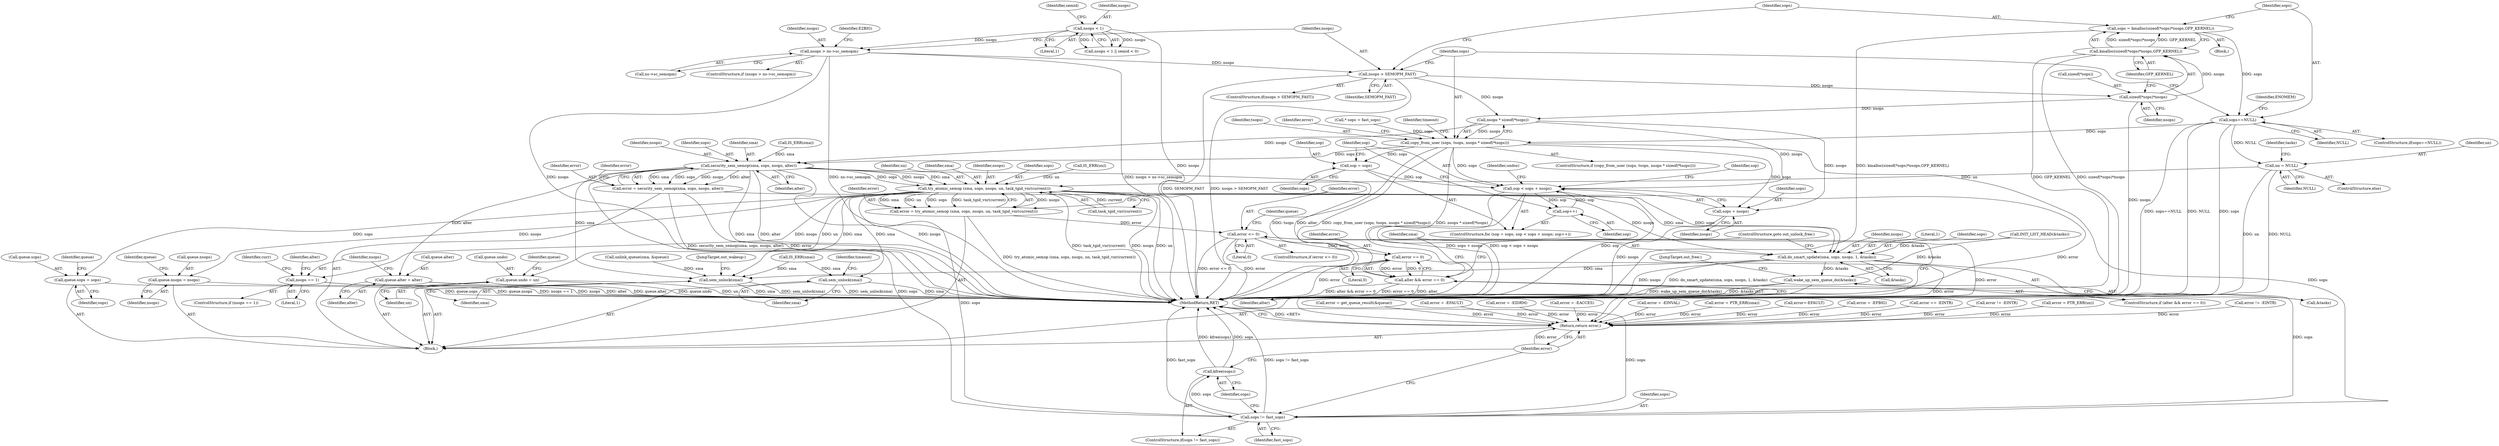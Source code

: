 digraph "0_linux_6062a8dc0517bce23e3c2f7d2fea5e22411269a3_0@API" {
"1000181" [label="(Call,sops = kmalloc(sizeof(*sops)*nsops,GFP_KERNEL))"];
"1000183" [label="(Call,kmalloc(sizeof(*sops)*nsops,GFP_KERNEL))"];
"1000184" [label="(Call,sizeof(*sops)*nsops)"];
"1000177" [label="(Call,nsops > SEMOPM_FAST)"];
"1000168" [label="(Call,nsops > ns->sc_semopm)"];
"1000158" [label="(Call,nsops < 1)"];
"1000191" [label="(Call,sops==NULL)"];
"1000198" [label="(Call,copy_from_user (sops, tsops, nsops * sizeof(*tsops)))"];
"1000263" [label="(Call,sop = sops)"];
"1000266" [label="(Call,sop < sops + nsops)"];
"1000271" [label="(Call,sop++)"];
"1000268" [label="(Call,sops + nsops)"];
"1000378" [label="(Call,security_sem_semop(sma, sops, nsops, alter))"];
"1000376" [label="(Call,error = security_sem_semop(sma, sops, nsops, alter))"];
"1000631" [label="(Return,return error;)"];
"1000415" [label="(Call,try_atomic_semop (sma, sops, nsops, un, task_tgid_vnr(current)))"];
"1000413" [label="(Call,error = try_atomic_semop (sma, sops, nsops, un, task_tgid_vnr(current)))"];
"1000423" [label="(Call,error <= 0)"];
"1000430" [label="(Call,error == 0)"];
"1000428" [label="(Call,alter && error == 0)"];
"1000433" [label="(Call,do_smart_update(sma, sops, nsops, 1, &tasks))"];
"1000618" [label="(Call,sem_unlock(sma))"];
"1000621" [label="(Call,wake_up_sem_queue_do(&tasks))"];
"1000626" [label="(Call,sops != fast_sops)"];
"1000629" [label="(Call,kfree(sops))"];
"1000441" [label="(Call,queue.sops = sops)"];
"1000446" [label="(Call,queue.nsops = nsops)"];
"1000451" [label="(Call,queue.undo = un)"];
"1000468" [label="(Call,nsops == 1)"];
"1000548" [label="(Call,sem_unlock(sma))"];
"1000462" [label="(Call,queue.alter = alter)"];
"1000321" [label="(Call,un = NULL)"];
"1000249" [label="(Call,error = -EINVAL)"];
"1000189" [label="(Identifier,GFP_KERNEL)"];
"1000265" [label="(Identifier,sops)"];
"1000326" [label="(Identifier,tasks)"];
"1000382" [label="(Identifier,alter)"];
"1000453" [label="(Identifier,queue)"];
"1000199" [label="(Identifier,sops)"];
"1000340" [label="(Call,error = PTR_ERR(sma))"];
"1000469" [label="(Identifier,nsops)"];
"1000197" [label="(ControlStructure,if (copy_from_user (sops, tsops, nsops * sizeof(*tsops))))"];
"1000180" [label="(Block,)"];
"1000551" [label="(Identifier,timeout)"];
"1000451" [label="(Call,queue.undo = un)"];
"1000622" [label="(Call,&tasks)"];
"1000207" [label="(Call,error=-EFAULT)"];
"1000628" [label="(Identifier,fast_sops)"];
"1000191" [label="(Call,sops==NULL)"];
"1000304" [label="(Identifier,undos)"];
"1000376" [label="(Call,error = security_sem_semop(sma, sops, nsops, alter))"];
"1000582" [label="(Call,IS_ERR(sma))"];
"1000176" [label="(ControlStructure,if(nsops > SEMOPM_FAST))"];
"1000345" [label="(Call,error = -EFBIG)"];
"1000128" [label="(Call,* sops = fast_sops)"];
"1000377" [label="(Identifier,error)"];
"1000470" [label="(Literal,1)"];
"1000175" [label="(Identifier,E2BIG)"];
"1000158" [label="(Call,nsops < 1)"];
"1000415" [label="(Call,try_atomic_semop (sma, sops, nsops, un, task_tgid_vnr(current)))"];
"1000271" [label="(Call,sop++)"];
"1000162" [label="(Identifier,semid)"];
"1000436" [label="(Identifier,nsops)"];
"1000632" [label="(Identifier,error)"];
"1000188" [label="(Identifier,nsops)"];
"1000433" [label="(Call,do_smart_update(sma, sops, nsops, 1, &tasks))"];
"1000418" [label="(Identifier,nsops)"];
"1000625" [label="(ControlStructure,if(sops != fast_sops))"];
"1000466" [label="(Identifier,alter)"];
"1000437" [label="(Literal,1)"];
"1000277" [label="(Identifier,sop)"];
"1000605" [label="(Call,error == -EINTR)"];
"1000620" [label="(JumpTarget,out_wakeup:)"];
"1000455" [label="(Identifier,un)"];
"1000182" [label="(Identifier,sops)"];
"1000179" [label="(Identifier,SEMOPM_FAST)"];
"1000435" [label="(Identifier,sops)"];
"1000587" [label="(Call,error != -EINTR)"];
"1000630" [label="(Identifier,sops)"];
"1000266" [label="(Call,sop < sops + nsops)"];
"1000413" [label="(Call,error = try_atomic_semop (sma, sops, nsops, un, task_tgid_vnr(current)))"];
"1000178" [label="(Identifier,nsops)"];
"1000422" [label="(ControlStructure,if (error <= 0))"];
"1000323" [label="(Identifier,NULL)"];
"1000428" [label="(Call,alter && error == 0)"];
"1000432" [label="(Literal,0)"];
"1000322" [label="(Identifier,un)"];
"1000434" [label="(Identifier,sma)"];
"1000200" [label="(Identifier,tsops)"];
"1000159" [label="(Identifier,nsops)"];
"1000450" [label="(Identifier,nsops)"];
"1000618" [label="(Call,sem_unlock(sma))"];
"1000633" [label="(MethodReturn,RET)"];
"1000201" [label="(Call,nsops * sizeof(*tsops))"];
"1000169" [label="(Identifier,nsops)"];
"1000613" [label="(Call,unlink_queue(sma, &queue))"];
"1000160" [label="(Literal,1)"];
"1000430" [label="(Call,error == 0)"];
"1000474" [label="(Identifier,curr)"];
"1000438" [label="(Call,&tasks)"];
"1000448" [label="(Identifier,queue)"];
"1000446" [label="(Call,queue.nsops = nsops)"];
"1000417" [label="(Identifier,sops)"];
"1000324" [label="(Call,INIT_LIST_HEAD(&tasks))"];
"1000268" [label="(Call,sops + nsops)"];
"1000184" [label="(Call,sizeof(*sops)*nsops)"];
"1000312" [label="(Call,IS_ERR(un))"];
"1000463" [label="(Call,queue.alter)"];
"1000443" [label="(Identifier,queue)"];
"1000507" [label="(Identifier,alter)"];
"1000315" [label="(Call,error = PTR_ERR(un))"];
"1000264" [label="(Identifier,sop)"];
"1000425" [label="(Literal,0)"];
"1000631" [label="(Return,return error;)"];
"1000270" [label="(Identifier,nsops)"];
"1000380" [label="(Identifier,sops)"];
"1000564" [label="(Call,error != -EINTR)"];
"1000193" [label="(Identifier,NULL)"];
"1000379" [label="(Identifier,sma)"];
"1000431" [label="(Identifier,error)"];
"1000629" [label="(Call,kfree(sops))"];
"1000190" [label="(ControlStructure,if(sops==NULL))"];
"1000208" [label="(Identifier,error)"];
"1000320" [label="(ControlStructure,else)"];
"1000548" [label="(Call,sem_unlock(sma))"];
"1000419" [label="(Identifier,un)"];
"1000627" [label="(Identifier,sops)"];
"1000263" [label="(Call,sop = sops)"];
"1000272" [label="(Identifier,sop)"];
"1000626" [label="(Call,sops != fast_sops)"];
"1000198" [label="(Call,copy_from_user (sops, tsops, nsops * sizeof(*tsops)))"];
"1000192" [label="(Identifier,sops)"];
"1000183" [label="(Call,kmalloc(sizeof(*sops)*nsops,GFP_KERNEL))"];
"1000334" [label="(Call,IS_ERR(sma))"];
"1000442" [label="(Call,queue.sops)"];
"1000185" [label="(Call,sizeof(*sops))"];
"1000576" [label="(Call,error = get_queue_result(&queue))"];
"1000177" [label="(Call,nsops > SEMOPM_FAST)"];
"1000423" [label="(Call,error <= 0)"];
"1000462" [label="(Call,queue.alter = alter)"];
"1000429" [label="(Identifier,alter)"];
"1000624" [label="(JumpTarget,out_free:)"];
"1000549" [label="(Identifier,sma)"];
"1000468" [label="(Call,nsops == 1)"];
"1000619" [label="(Identifier,sma)"];
"1000420" [label="(Call,task_tgid_vnr(current))"];
"1000452" [label="(Call,queue.undo)"];
"1000170" [label="(Call,ns->sc_semopm)"];
"1000267" [label="(Identifier,sop)"];
"1000157" [label="(Call,nsops < 1 || semid < 0)"];
"1000167" [label="(ControlStructure,if (nsops > ns->sc_semopm))"];
"1000447" [label="(Call,queue.nsops)"];
"1000196" [label="(Identifier,ENOMEM)"];
"1000225" [label="(Call,error = -EFAULT)"];
"1000119" [label="(Block,)"];
"1000213" [label="(Identifier,timeout)"];
"1000440" [label="(ControlStructure,goto out_unlock_free;)"];
"1000424" [label="(Identifier,error)"];
"1000427" [label="(ControlStructure,if (alter && error == 0))"];
"1000168" [label="(Call,nsops > ns->sc_semopm)"];
"1000262" [label="(ControlStructure,for (sop = sops; sop < sops + nsops; sop++))"];
"1000388" [label="(Call,error = -EIDRM)"];
"1000441" [label="(Call,queue.sops = sops)"];
"1000621" [label="(Call,wake_up_sem_queue_do(&tasks))"];
"1000269" [label="(Identifier,sops)"];
"1000467" [label="(ControlStructure,if (nsops == 1))"];
"1000378" [label="(Call,security_sem_semop(sma, sops, nsops, alter))"];
"1000358" [label="(Call,error = -EACCES)"];
"1000445" [label="(Identifier,sops)"];
"1000458" [label="(Identifier,queue)"];
"1000414" [label="(Identifier,error)"];
"1000181" [label="(Call,sops = kmalloc(sizeof(*sops)*nsops,GFP_KERNEL))"];
"1000321" [label="(Call,un = NULL)"];
"1000381" [label="(Identifier,nsops)"];
"1000384" [label="(Identifier,error)"];
"1000416" [label="(Identifier,sma)"];
"1000181" -> "1000180"  [label="AST: "];
"1000181" -> "1000183"  [label="CFG: "];
"1000182" -> "1000181"  [label="AST: "];
"1000183" -> "1000181"  [label="AST: "];
"1000192" -> "1000181"  [label="CFG: "];
"1000181" -> "1000633"  [label="DDG: kmalloc(sizeof(*sops)*nsops,GFP_KERNEL)"];
"1000183" -> "1000181"  [label="DDG: sizeof(*sops)*nsops"];
"1000183" -> "1000181"  [label="DDG: GFP_KERNEL"];
"1000181" -> "1000191"  [label="DDG: sops"];
"1000183" -> "1000189"  [label="CFG: "];
"1000184" -> "1000183"  [label="AST: "];
"1000189" -> "1000183"  [label="AST: "];
"1000183" -> "1000633"  [label="DDG: GFP_KERNEL"];
"1000183" -> "1000633"  [label="DDG: sizeof(*sops)*nsops"];
"1000184" -> "1000183"  [label="DDG: nsops"];
"1000184" -> "1000188"  [label="CFG: "];
"1000185" -> "1000184"  [label="AST: "];
"1000188" -> "1000184"  [label="AST: "];
"1000189" -> "1000184"  [label="CFG: "];
"1000184" -> "1000633"  [label="DDG: nsops"];
"1000177" -> "1000184"  [label="DDG: nsops"];
"1000184" -> "1000201"  [label="DDG: nsops"];
"1000177" -> "1000176"  [label="AST: "];
"1000177" -> "1000179"  [label="CFG: "];
"1000178" -> "1000177"  [label="AST: "];
"1000179" -> "1000177"  [label="AST: "];
"1000182" -> "1000177"  [label="CFG: "];
"1000199" -> "1000177"  [label="CFG: "];
"1000177" -> "1000633"  [label="DDG: SEMOPM_FAST"];
"1000177" -> "1000633"  [label="DDG: nsops > SEMOPM_FAST"];
"1000168" -> "1000177"  [label="DDG: nsops"];
"1000177" -> "1000201"  [label="DDG: nsops"];
"1000168" -> "1000167"  [label="AST: "];
"1000168" -> "1000170"  [label="CFG: "];
"1000169" -> "1000168"  [label="AST: "];
"1000170" -> "1000168"  [label="AST: "];
"1000175" -> "1000168"  [label="CFG: "];
"1000178" -> "1000168"  [label="CFG: "];
"1000168" -> "1000633"  [label="DDG: nsops > ns->sc_semopm"];
"1000168" -> "1000633"  [label="DDG: nsops"];
"1000168" -> "1000633"  [label="DDG: ns->sc_semopm"];
"1000158" -> "1000168"  [label="DDG: nsops"];
"1000158" -> "1000157"  [label="AST: "];
"1000158" -> "1000160"  [label="CFG: "];
"1000159" -> "1000158"  [label="AST: "];
"1000160" -> "1000158"  [label="AST: "];
"1000162" -> "1000158"  [label="CFG: "];
"1000157" -> "1000158"  [label="CFG: "];
"1000158" -> "1000633"  [label="DDG: nsops"];
"1000158" -> "1000157"  [label="DDG: nsops"];
"1000158" -> "1000157"  [label="DDG: 1"];
"1000191" -> "1000190"  [label="AST: "];
"1000191" -> "1000193"  [label="CFG: "];
"1000192" -> "1000191"  [label="AST: "];
"1000193" -> "1000191"  [label="AST: "];
"1000196" -> "1000191"  [label="CFG: "];
"1000199" -> "1000191"  [label="CFG: "];
"1000191" -> "1000633"  [label="DDG: sops==NULL"];
"1000191" -> "1000633"  [label="DDG: NULL"];
"1000191" -> "1000633"  [label="DDG: sops"];
"1000191" -> "1000198"  [label="DDG: sops"];
"1000191" -> "1000321"  [label="DDG: NULL"];
"1000198" -> "1000197"  [label="AST: "];
"1000198" -> "1000201"  [label="CFG: "];
"1000199" -> "1000198"  [label="AST: "];
"1000200" -> "1000198"  [label="AST: "];
"1000201" -> "1000198"  [label="AST: "];
"1000208" -> "1000198"  [label="CFG: "];
"1000213" -> "1000198"  [label="CFG: "];
"1000198" -> "1000633"  [label="DDG: nsops * sizeof(*tsops)"];
"1000198" -> "1000633"  [label="DDG: tsops"];
"1000198" -> "1000633"  [label="DDG: copy_from_user (sops, tsops, nsops * sizeof(*tsops))"];
"1000128" -> "1000198"  [label="DDG: sops"];
"1000201" -> "1000198"  [label="DDG: nsops"];
"1000198" -> "1000263"  [label="DDG: sops"];
"1000198" -> "1000266"  [label="DDG: sops"];
"1000198" -> "1000268"  [label="DDG: sops"];
"1000198" -> "1000378"  [label="DDG: sops"];
"1000198" -> "1000626"  [label="DDG: sops"];
"1000263" -> "1000262"  [label="AST: "];
"1000263" -> "1000265"  [label="CFG: "];
"1000264" -> "1000263"  [label="AST: "];
"1000265" -> "1000263"  [label="AST: "];
"1000267" -> "1000263"  [label="CFG: "];
"1000263" -> "1000266"  [label="DDG: sop"];
"1000266" -> "1000262"  [label="AST: "];
"1000266" -> "1000268"  [label="CFG: "];
"1000267" -> "1000266"  [label="AST: "];
"1000268" -> "1000266"  [label="AST: "];
"1000277" -> "1000266"  [label="CFG: "];
"1000304" -> "1000266"  [label="CFG: "];
"1000266" -> "1000633"  [label="DDG: sop"];
"1000266" -> "1000633"  [label="DDG: sops + nsops"];
"1000266" -> "1000633"  [label="DDG: sop < sops + nsops"];
"1000271" -> "1000266"  [label="DDG: sop"];
"1000201" -> "1000266"  [label="DDG: nsops"];
"1000266" -> "1000271"  [label="DDG: sop"];
"1000271" -> "1000262"  [label="AST: "];
"1000271" -> "1000272"  [label="CFG: "];
"1000272" -> "1000271"  [label="AST: "];
"1000267" -> "1000271"  [label="CFG: "];
"1000268" -> "1000270"  [label="CFG: "];
"1000269" -> "1000268"  [label="AST: "];
"1000270" -> "1000268"  [label="AST: "];
"1000268" -> "1000633"  [label="DDG: nsops"];
"1000201" -> "1000268"  [label="DDG: nsops"];
"1000378" -> "1000376"  [label="AST: "];
"1000378" -> "1000382"  [label="CFG: "];
"1000379" -> "1000378"  [label="AST: "];
"1000380" -> "1000378"  [label="AST: "];
"1000381" -> "1000378"  [label="AST: "];
"1000382" -> "1000378"  [label="AST: "];
"1000376" -> "1000378"  [label="CFG: "];
"1000378" -> "1000633"  [label="DDG: sma"];
"1000378" -> "1000633"  [label="DDG: alter"];
"1000378" -> "1000633"  [label="DDG: nsops"];
"1000378" -> "1000376"  [label="DDG: sma"];
"1000378" -> "1000376"  [label="DDG: sops"];
"1000378" -> "1000376"  [label="DDG: nsops"];
"1000378" -> "1000376"  [label="DDG: alter"];
"1000334" -> "1000378"  [label="DDG: sma"];
"1000201" -> "1000378"  [label="DDG: nsops"];
"1000378" -> "1000415"  [label="DDG: sma"];
"1000378" -> "1000415"  [label="DDG: sops"];
"1000378" -> "1000415"  [label="DDG: nsops"];
"1000378" -> "1000428"  [label="DDG: alter"];
"1000378" -> "1000462"  [label="DDG: alter"];
"1000378" -> "1000618"  [label="DDG: sma"];
"1000378" -> "1000626"  [label="DDG: sops"];
"1000376" -> "1000119"  [label="AST: "];
"1000377" -> "1000376"  [label="AST: "];
"1000384" -> "1000376"  [label="CFG: "];
"1000376" -> "1000633"  [label="DDG: error"];
"1000376" -> "1000633"  [label="DDG: security_sem_semop(sma, sops, nsops, alter)"];
"1000376" -> "1000631"  [label="DDG: error"];
"1000631" -> "1000119"  [label="AST: "];
"1000631" -> "1000632"  [label="CFG: "];
"1000632" -> "1000631"  [label="AST: "];
"1000633" -> "1000631"  [label="CFG: "];
"1000631" -> "1000633"  [label="DDG: <RET>"];
"1000632" -> "1000631"  [label="DDG: error"];
"1000388" -> "1000631"  [label="DDG: error"];
"1000576" -> "1000631"  [label="DDG: error"];
"1000587" -> "1000631"  [label="DDG: error"];
"1000207" -> "1000631"  [label="DDG: error"];
"1000423" -> "1000631"  [label="DDG: error"];
"1000605" -> "1000631"  [label="DDG: error"];
"1000340" -> "1000631"  [label="DDG: error"];
"1000358" -> "1000631"  [label="DDG: error"];
"1000315" -> "1000631"  [label="DDG: error"];
"1000225" -> "1000631"  [label="DDG: error"];
"1000564" -> "1000631"  [label="DDG: error"];
"1000430" -> "1000631"  [label="DDG: error"];
"1000249" -> "1000631"  [label="DDG: error"];
"1000345" -> "1000631"  [label="DDG: error"];
"1000415" -> "1000413"  [label="AST: "];
"1000415" -> "1000420"  [label="CFG: "];
"1000416" -> "1000415"  [label="AST: "];
"1000417" -> "1000415"  [label="AST: "];
"1000418" -> "1000415"  [label="AST: "];
"1000419" -> "1000415"  [label="AST: "];
"1000420" -> "1000415"  [label="AST: "];
"1000413" -> "1000415"  [label="CFG: "];
"1000415" -> "1000633"  [label="DDG: task_tgid_vnr(current)"];
"1000415" -> "1000633"  [label="DDG: nsops"];
"1000415" -> "1000633"  [label="DDG: un"];
"1000415" -> "1000413"  [label="DDG: nsops"];
"1000415" -> "1000413"  [label="DDG: sma"];
"1000415" -> "1000413"  [label="DDG: un"];
"1000415" -> "1000413"  [label="DDG: sops"];
"1000415" -> "1000413"  [label="DDG: task_tgid_vnr(current)"];
"1000312" -> "1000415"  [label="DDG: un"];
"1000321" -> "1000415"  [label="DDG: un"];
"1000420" -> "1000415"  [label="DDG: current"];
"1000415" -> "1000433"  [label="DDG: sma"];
"1000415" -> "1000433"  [label="DDG: sops"];
"1000415" -> "1000433"  [label="DDG: nsops"];
"1000415" -> "1000441"  [label="DDG: sops"];
"1000415" -> "1000446"  [label="DDG: nsops"];
"1000415" -> "1000451"  [label="DDG: un"];
"1000415" -> "1000468"  [label="DDG: nsops"];
"1000415" -> "1000548"  [label="DDG: sma"];
"1000415" -> "1000618"  [label="DDG: sma"];
"1000415" -> "1000626"  [label="DDG: sops"];
"1000413" -> "1000119"  [label="AST: "];
"1000414" -> "1000413"  [label="AST: "];
"1000424" -> "1000413"  [label="CFG: "];
"1000413" -> "1000633"  [label="DDG: try_atomic_semop (sma, sops, nsops, un, task_tgid_vnr(current))"];
"1000413" -> "1000423"  [label="DDG: error"];
"1000423" -> "1000422"  [label="AST: "];
"1000423" -> "1000425"  [label="CFG: "];
"1000424" -> "1000423"  [label="AST: "];
"1000425" -> "1000423"  [label="AST: "];
"1000429" -> "1000423"  [label="CFG: "];
"1000443" -> "1000423"  [label="CFG: "];
"1000423" -> "1000633"  [label="DDG: error <= 0"];
"1000423" -> "1000633"  [label="DDG: error"];
"1000423" -> "1000430"  [label="DDG: error"];
"1000430" -> "1000428"  [label="AST: "];
"1000430" -> "1000432"  [label="CFG: "];
"1000431" -> "1000430"  [label="AST: "];
"1000432" -> "1000430"  [label="AST: "];
"1000428" -> "1000430"  [label="CFG: "];
"1000430" -> "1000633"  [label="DDG: error"];
"1000430" -> "1000428"  [label="DDG: error"];
"1000430" -> "1000428"  [label="DDG: 0"];
"1000428" -> "1000427"  [label="AST: "];
"1000428" -> "1000429"  [label="CFG: "];
"1000429" -> "1000428"  [label="AST: "];
"1000434" -> "1000428"  [label="CFG: "];
"1000440" -> "1000428"  [label="CFG: "];
"1000428" -> "1000633"  [label="DDG: alter && error == 0"];
"1000428" -> "1000633"  [label="DDG: error == 0"];
"1000428" -> "1000633"  [label="DDG: alter"];
"1000433" -> "1000427"  [label="AST: "];
"1000433" -> "1000438"  [label="CFG: "];
"1000434" -> "1000433"  [label="AST: "];
"1000435" -> "1000433"  [label="AST: "];
"1000436" -> "1000433"  [label="AST: "];
"1000437" -> "1000433"  [label="AST: "];
"1000438" -> "1000433"  [label="AST: "];
"1000440" -> "1000433"  [label="CFG: "];
"1000433" -> "1000633"  [label="DDG: nsops"];
"1000433" -> "1000633"  [label="DDG: do_smart_update(sma, sops, nsops, 1, &tasks)"];
"1000324" -> "1000433"  [label="DDG: &tasks"];
"1000433" -> "1000618"  [label="DDG: sma"];
"1000433" -> "1000621"  [label="DDG: &tasks"];
"1000433" -> "1000626"  [label="DDG: sops"];
"1000618" -> "1000119"  [label="AST: "];
"1000618" -> "1000619"  [label="CFG: "];
"1000619" -> "1000618"  [label="AST: "];
"1000620" -> "1000618"  [label="CFG: "];
"1000618" -> "1000633"  [label="DDG: sem_unlock(sma)"];
"1000618" -> "1000633"  [label="DDG: sma"];
"1000613" -> "1000618"  [label="DDG: sma"];
"1000582" -> "1000618"  [label="DDG: sma"];
"1000621" -> "1000119"  [label="AST: "];
"1000621" -> "1000622"  [label="CFG: "];
"1000622" -> "1000621"  [label="AST: "];
"1000624" -> "1000621"  [label="CFG: "];
"1000621" -> "1000633"  [label="DDG: &tasks"];
"1000621" -> "1000633"  [label="DDG: wake_up_sem_queue_do(&tasks)"];
"1000324" -> "1000621"  [label="DDG: &tasks"];
"1000626" -> "1000625"  [label="AST: "];
"1000626" -> "1000628"  [label="CFG: "];
"1000627" -> "1000626"  [label="AST: "];
"1000628" -> "1000626"  [label="AST: "];
"1000630" -> "1000626"  [label="CFG: "];
"1000632" -> "1000626"  [label="CFG: "];
"1000626" -> "1000633"  [label="DDG: sops != fast_sops"];
"1000626" -> "1000633"  [label="DDG: sops"];
"1000626" -> "1000633"  [label="DDG: fast_sops"];
"1000626" -> "1000629"  [label="DDG: sops"];
"1000629" -> "1000625"  [label="AST: "];
"1000629" -> "1000630"  [label="CFG: "];
"1000630" -> "1000629"  [label="AST: "];
"1000632" -> "1000629"  [label="CFG: "];
"1000629" -> "1000633"  [label="DDG: sops"];
"1000629" -> "1000633"  [label="DDG: kfree(sops)"];
"1000441" -> "1000119"  [label="AST: "];
"1000441" -> "1000445"  [label="CFG: "];
"1000442" -> "1000441"  [label="AST: "];
"1000445" -> "1000441"  [label="AST: "];
"1000448" -> "1000441"  [label="CFG: "];
"1000441" -> "1000633"  [label="DDG: queue.sops"];
"1000446" -> "1000119"  [label="AST: "];
"1000446" -> "1000450"  [label="CFG: "];
"1000447" -> "1000446"  [label="AST: "];
"1000450" -> "1000446"  [label="AST: "];
"1000453" -> "1000446"  [label="CFG: "];
"1000446" -> "1000633"  [label="DDG: queue.nsops"];
"1000451" -> "1000119"  [label="AST: "];
"1000451" -> "1000455"  [label="CFG: "];
"1000452" -> "1000451"  [label="AST: "];
"1000455" -> "1000451"  [label="AST: "];
"1000458" -> "1000451"  [label="CFG: "];
"1000451" -> "1000633"  [label="DDG: un"];
"1000451" -> "1000633"  [label="DDG: queue.undo"];
"1000468" -> "1000467"  [label="AST: "];
"1000468" -> "1000470"  [label="CFG: "];
"1000469" -> "1000468"  [label="AST: "];
"1000470" -> "1000468"  [label="AST: "];
"1000474" -> "1000468"  [label="CFG: "];
"1000507" -> "1000468"  [label="CFG: "];
"1000468" -> "1000633"  [label="DDG: nsops == 1"];
"1000468" -> "1000633"  [label="DDG: nsops"];
"1000548" -> "1000119"  [label="AST: "];
"1000548" -> "1000549"  [label="CFG: "];
"1000549" -> "1000548"  [label="AST: "];
"1000551" -> "1000548"  [label="CFG: "];
"1000548" -> "1000633"  [label="DDG: sem_unlock(sma)"];
"1000548" -> "1000633"  [label="DDG: sma"];
"1000582" -> "1000548"  [label="DDG: sma"];
"1000462" -> "1000119"  [label="AST: "];
"1000462" -> "1000466"  [label="CFG: "];
"1000463" -> "1000462"  [label="AST: "];
"1000466" -> "1000462"  [label="AST: "];
"1000469" -> "1000462"  [label="CFG: "];
"1000462" -> "1000633"  [label="DDG: queue.alter"];
"1000462" -> "1000633"  [label="DDG: alter"];
"1000321" -> "1000320"  [label="AST: "];
"1000321" -> "1000323"  [label="CFG: "];
"1000322" -> "1000321"  [label="AST: "];
"1000323" -> "1000321"  [label="AST: "];
"1000326" -> "1000321"  [label="CFG: "];
"1000321" -> "1000633"  [label="DDG: un"];
"1000321" -> "1000633"  [label="DDG: NULL"];
}
